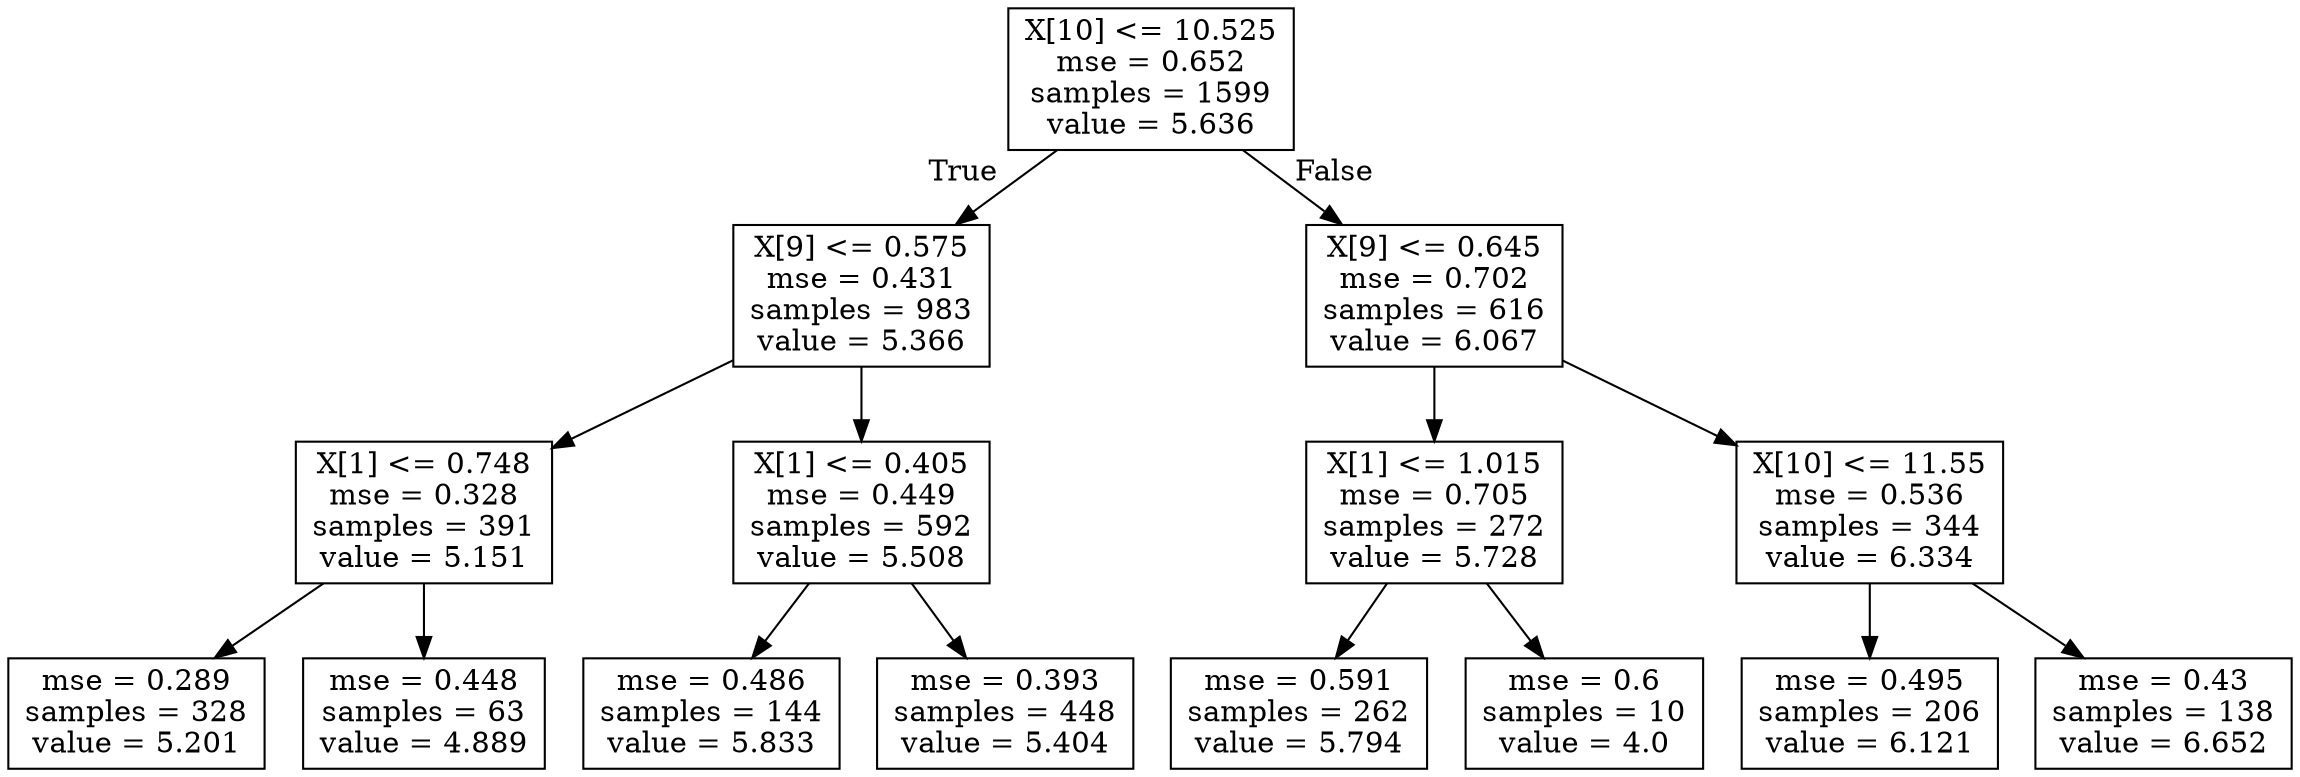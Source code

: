 digraph Tree {
node [shape=box] ;
0 [label="X[10] <= 10.525\nmse = 0.652\nsamples = 1599\nvalue = 5.636"] ;
1 [label="X[9] <= 0.575\nmse = 0.431\nsamples = 983\nvalue = 5.366"] ;
0 -> 1 [labeldistance=2.5, labelangle=45, headlabel="True"] ;
2 [label="X[1] <= 0.748\nmse = 0.328\nsamples = 391\nvalue = 5.151"] ;
1 -> 2 ;
3 [label="mse = 0.289\nsamples = 328\nvalue = 5.201"] ;
2 -> 3 ;
4 [label="mse = 0.448\nsamples = 63\nvalue = 4.889"] ;
2 -> 4 ;
5 [label="X[1] <= 0.405\nmse = 0.449\nsamples = 592\nvalue = 5.508"] ;
1 -> 5 ;
6 [label="mse = 0.486\nsamples = 144\nvalue = 5.833"] ;
5 -> 6 ;
7 [label="mse = 0.393\nsamples = 448\nvalue = 5.404"] ;
5 -> 7 ;
8 [label="X[9] <= 0.645\nmse = 0.702\nsamples = 616\nvalue = 6.067"] ;
0 -> 8 [labeldistance=2.5, labelangle=-45, headlabel="False"] ;
9 [label="X[1] <= 1.015\nmse = 0.705\nsamples = 272\nvalue = 5.728"] ;
8 -> 9 ;
10 [label="mse = 0.591\nsamples = 262\nvalue = 5.794"] ;
9 -> 10 ;
11 [label="mse = 0.6\nsamples = 10\nvalue = 4.0"] ;
9 -> 11 ;
12 [label="X[10] <= 11.55\nmse = 0.536\nsamples = 344\nvalue = 6.334"] ;
8 -> 12 ;
13 [label="mse = 0.495\nsamples = 206\nvalue = 6.121"] ;
12 -> 13 ;
14 [label="mse = 0.43\nsamples = 138\nvalue = 6.652"] ;
12 -> 14 ;
}